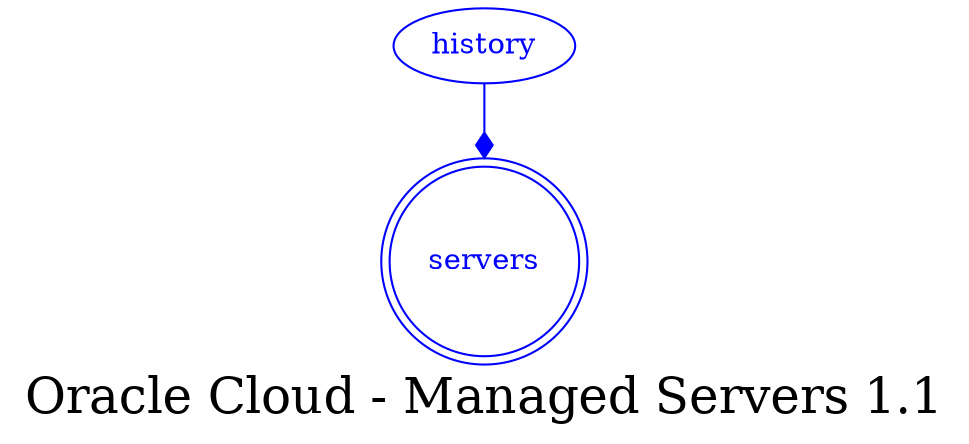 digraph LexiconGraph {
graph[label="Oracle Cloud - Managed Servers 1.1", fontsize=24]
splines=true
"servers" [color=blue, fontcolor=blue, shape=doublecircle]
"history" -> "servers" [color=blue, fontcolor=blue, arrowhead=diamond, arrowtail=none]
"history" [color=blue, fontcolor=blue, shape=ellipse]
}

